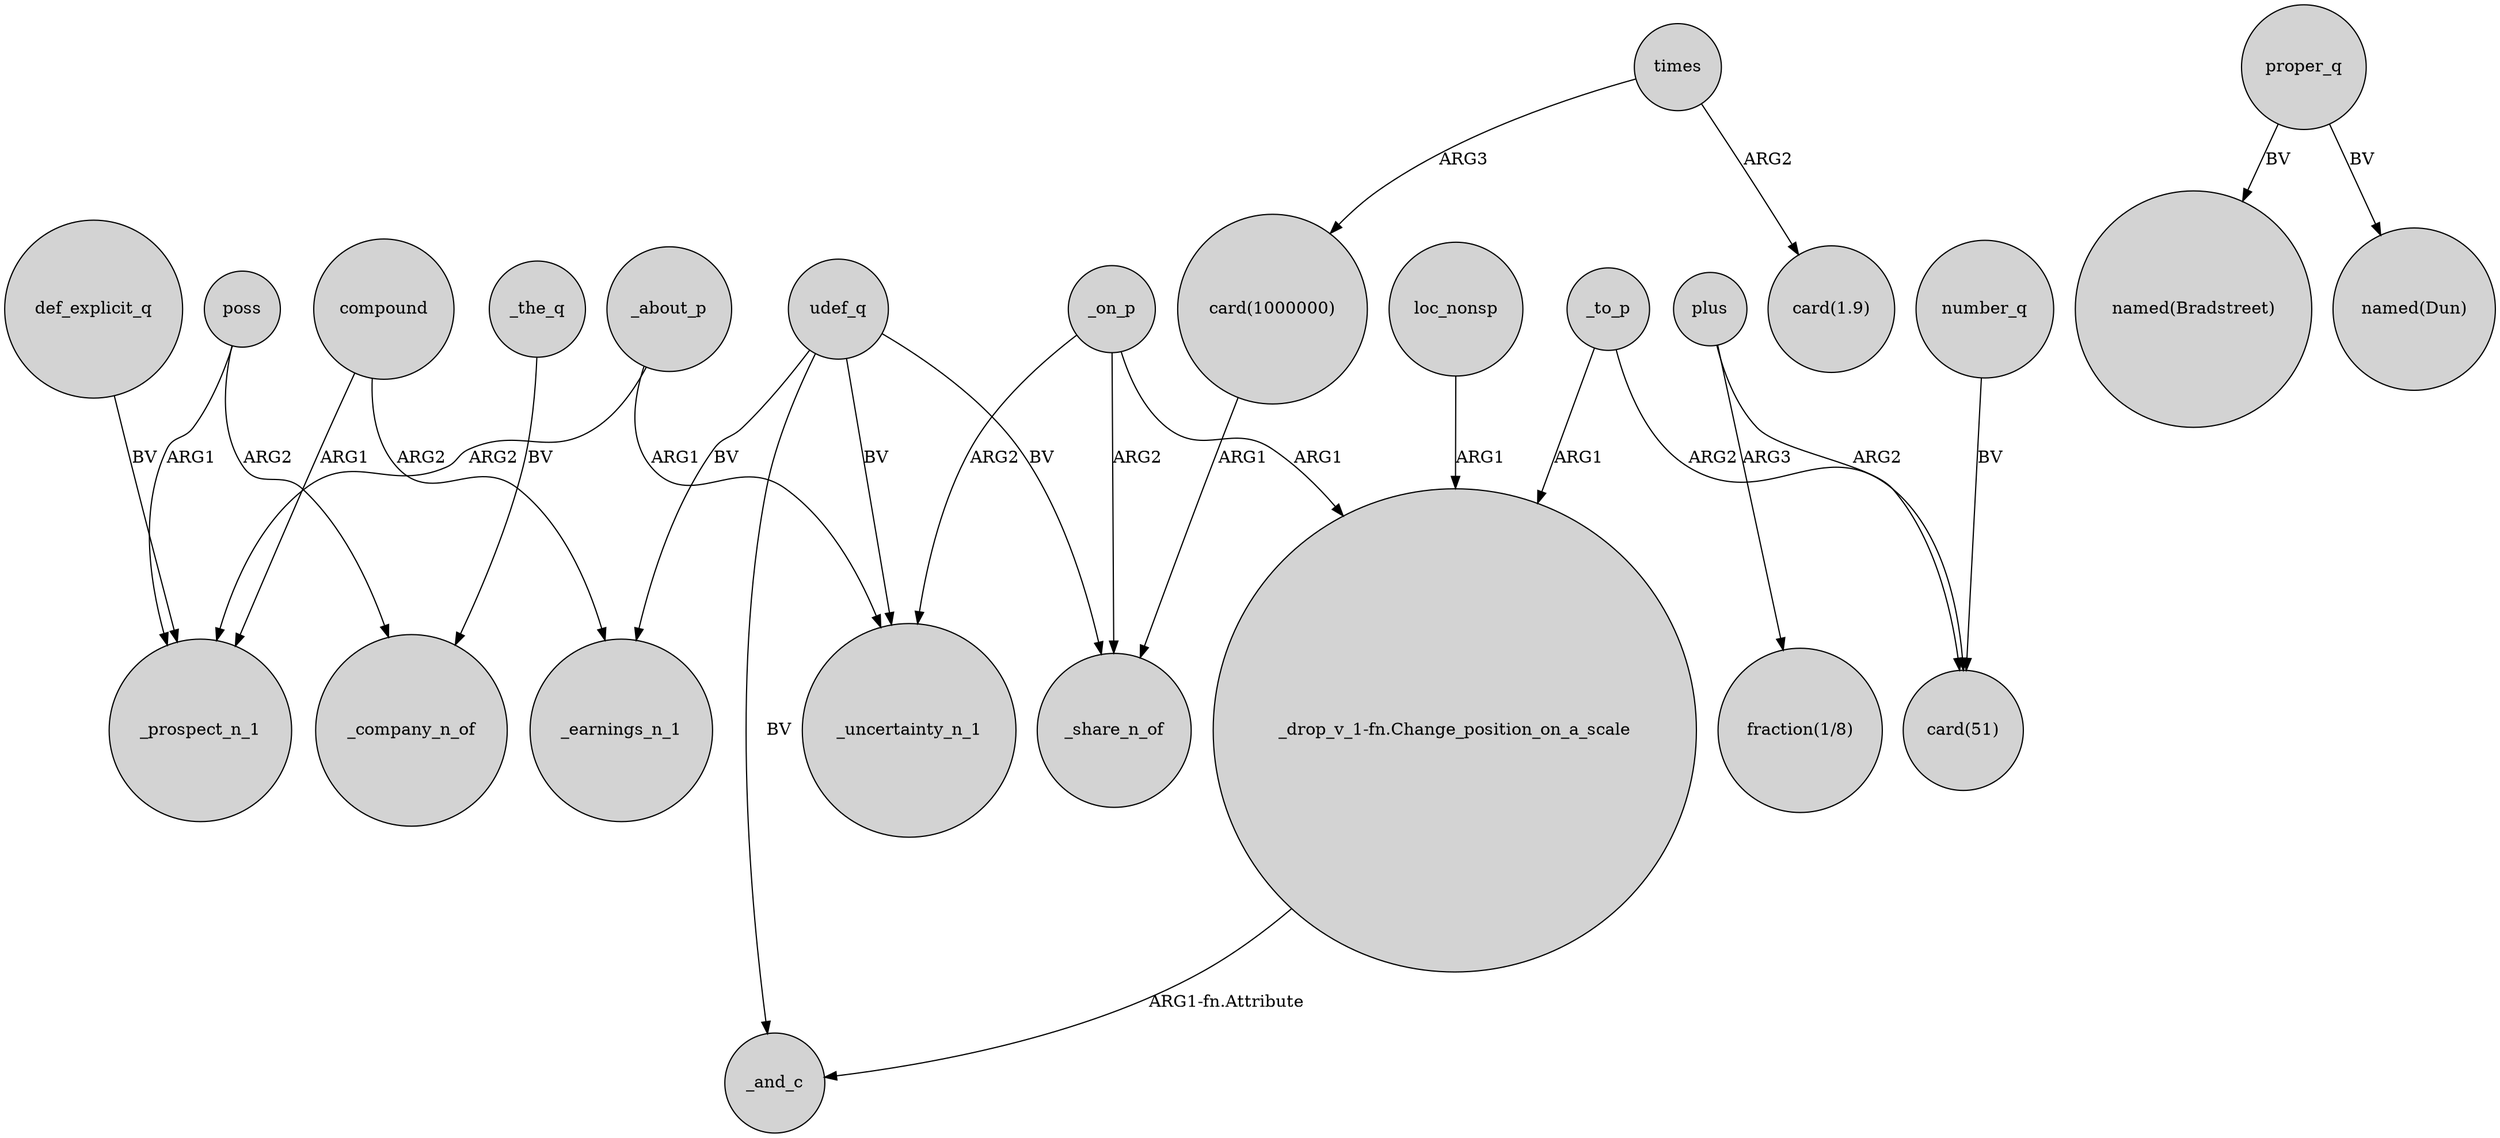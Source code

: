 digraph {
	node [shape=circle style=filled]
	poss -> _prospect_n_1 [label=ARG1]
	_about_p -> _uncertainty_n_1 [label=ARG1]
	_about_p -> _prospect_n_1 [label=ARG2]
	udef_q -> _uncertainty_n_1 [label=BV]
	loc_nonsp -> "_drop_v_1-fn.Change_position_on_a_scale" [label=ARG1]
	plus -> "fraction(1/8)" [label=ARG3]
	compound -> _prospect_n_1 [label=ARG1]
	times -> "card(1000000)" [label=ARG3]
	proper_q -> "named(Bradstreet)" [label=BV]
	udef_q -> _and_c [label=BV]
	compound -> _earnings_n_1 [label=ARG2]
	plus -> "card(51)" [label=ARG2]
	_to_p -> "card(51)" [label=ARG2]
	poss -> _company_n_of [label=ARG2]
	_on_p -> _uncertainty_n_1 [label=ARG2]
	udef_q -> _earnings_n_1 [label=BV]
	_to_p -> "_drop_v_1-fn.Change_position_on_a_scale" [label=ARG1]
	udef_q -> _share_n_of [label=BV]
	_on_p -> "_drop_v_1-fn.Change_position_on_a_scale" [label=ARG1]
	times -> "card(1.9)" [label=ARG2]
	"card(1000000)" -> _share_n_of [label=ARG1]
	number_q -> "card(51)" [label=BV]
	proper_q -> "named(Dun)" [label=BV]
	def_explicit_q -> _prospect_n_1 [label=BV]
	_the_q -> _company_n_of [label=BV]
	"_drop_v_1-fn.Change_position_on_a_scale" -> _and_c [label="ARG1-fn.Attribute"]
	_on_p -> _share_n_of [label=ARG2]
}
